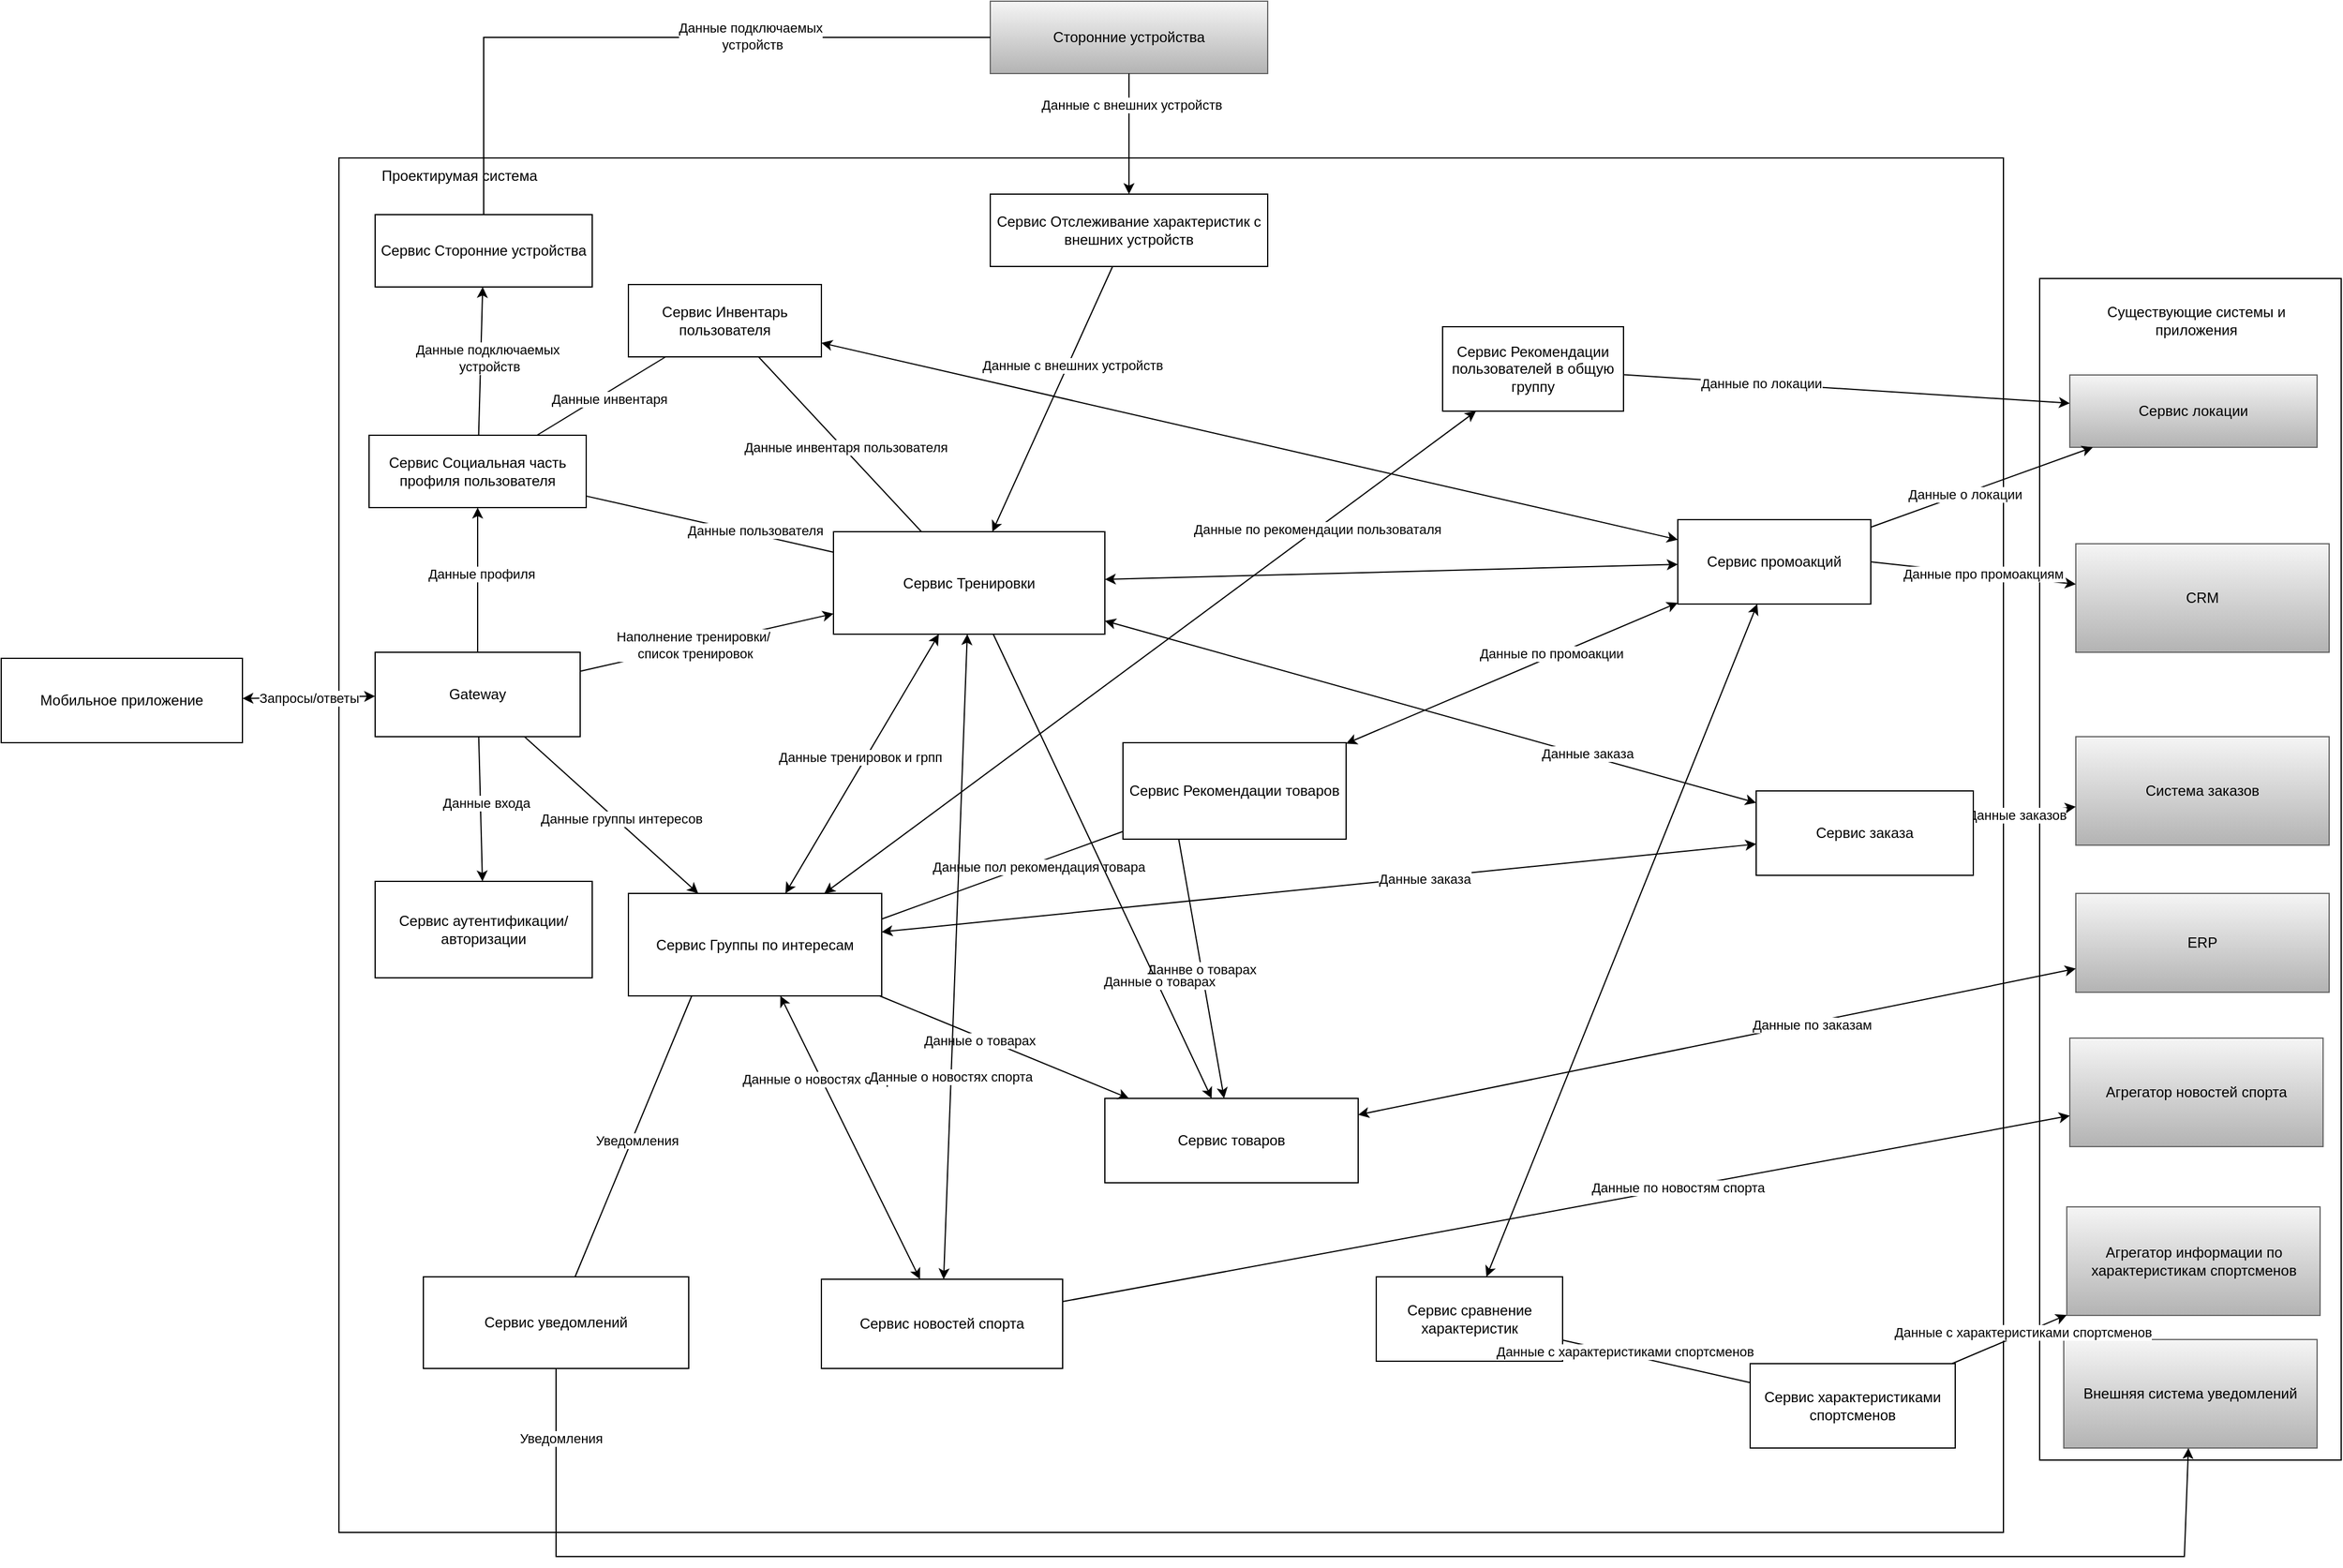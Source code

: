 <mxfile version="28.0.6">
  <diagram id="knsnF6ObBRKme7ACtTA0" name="Страница 1">
    <mxGraphModel dx="2292" dy="1654" grid="1" gridSize="10" guides="1" tooltips="1" connect="1" arrows="1" fold="1" page="1" pageScale="1" pageWidth="1169" pageHeight="827" math="0" shadow="0">
      <root>
        <mxCell id="0" />
        <mxCell id="1" parent="0" />
        <mxCell id="5rGbsbJMOas40W4paa9o-69" value="" style="rounded=0;whiteSpace=wrap;html=1;" vertex="1" parent="1">
          <mxGeometry x="1360" y="-500" width="250" height="980" as="geometry" />
        </mxCell>
        <mxCell id="5rGbsbJMOas40W4paa9o-66" value="Мобильное приложение" style="rounded=0;whiteSpace=wrap;html=1;" vertex="1" parent="1">
          <mxGeometry x="-330" y="-185" width="200" height="70" as="geometry" />
        </mxCell>
        <mxCell id="5rGbsbJMOas40W4paa9o-63" value="" style="rounded=0;whiteSpace=wrap;html=1;" vertex="1" parent="1">
          <mxGeometry x="-50" y="-600" width="1380" height="1140" as="geometry" />
        </mxCell>
        <mxCell id="uNtTc-Wmph4pzVrM2ROG-3" value="Сервис Тренировки" style="rounded=0;whiteSpace=wrap;html=1;" parent="1" vertex="1">
          <mxGeometry x="360" y="-290" width="225" height="85" as="geometry" />
        </mxCell>
        <mxCell id="uNtTc-Wmph4pzVrM2ROG-4" value="Сервис Группы по интересам" style="rounded=0;whiteSpace=wrap;html=1;" parent="1" vertex="1">
          <mxGeometry x="190" y="10" width="210" height="85" as="geometry" />
        </mxCell>
        <mxCell id="Q4NwFkbrb7sqt-uBTXur-2" value="Сервис товаров" style="rounded=0;whiteSpace=wrap;html=1;" parent="1" vertex="1">
          <mxGeometry x="585" y="180" width="210" height="70" as="geometry" />
        </mxCell>
        <mxCell id="Q4NwFkbrb7sqt-uBTXur-11" value="ERP" style="rounded=0;whiteSpace=wrap;html=1;fillColor=#f5f5f5;strokeColor=#666666;gradientColor=#b3b3b3;" parent="1" vertex="1">
          <mxGeometry x="1390" y="10" width="210" height="82" as="geometry" />
        </mxCell>
        <mxCell id="Q4NwFkbrb7sqt-uBTXur-12" value="" style="endArrow=classic;html=1;rounded=0;startArrow=classic;startFill=1;endFill=1;" parent="1" source="Q4NwFkbrb7sqt-uBTXur-2" target="Q4NwFkbrb7sqt-uBTXur-11" edge="1">
          <mxGeometry width="50" height="50" relative="1" as="geometry">
            <mxPoint x="450" y="290" as="sourcePoint" />
            <mxPoint x="500" y="240" as="targetPoint" />
          </mxGeometry>
        </mxCell>
        <mxCell id="5rGbsbJMOas40W4paa9o-215" value="Данные по заказам" style="edgeLabel;html=1;align=center;verticalAlign=middle;resizable=0;points=[];" vertex="1" connectable="0" parent="Q4NwFkbrb7sqt-uBTXur-12">
          <mxGeometry x="0.262" y="-2" relative="1" as="geometry">
            <mxPoint as="offset" />
          </mxGeometry>
        </mxCell>
        <mxCell id="Q4NwFkbrb7sqt-uBTXur-15" value="" style="endArrow=classic;html=1;rounded=0;startArrow=classic;startFill=1;endFill=1;" parent="1" source="uNtTc-Wmph4pzVrM2ROG-4" target="uNtTc-Wmph4pzVrM2ROG-3" edge="1">
          <mxGeometry width="50" height="50" relative="1" as="geometry">
            <mxPoint x="450" y="230" as="sourcePoint" />
            <mxPoint x="470" y="120" as="targetPoint" />
          </mxGeometry>
        </mxCell>
        <mxCell id="5rGbsbJMOas40W4paa9o-195" value="Данные тренировок и грпп" style="edgeLabel;html=1;align=center;verticalAlign=middle;resizable=0;points=[];" vertex="1" connectable="0" parent="Q4NwFkbrb7sqt-uBTXur-15">
          <mxGeometry x="0.028" y="5" relative="1" as="geometry">
            <mxPoint as="offset" />
          </mxGeometry>
        </mxCell>
        <mxCell id="5rGbsbJMOas40W4paa9o-3" value="Сервис локации" style="rounded=0;whiteSpace=wrap;html=1;fillColor=#f5f5f5;strokeColor=#666666;gradientColor=#b3b3b3;" vertex="1" parent="1">
          <mxGeometry x="1385" y="-420" width="205" height="60" as="geometry" />
        </mxCell>
        <mxCell id="5rGbsbJMOas40W4paa9o-12" value="" style="endArrow=classic;html=1;rounded=0;endFill=1;" edge="1" parent="1" source="uNtTc-Wmph4pzVrM2ROG-4" target="Q4NwFkbrb7sqt-uBTXur-2">
          <mxGeometry width="50" height="50" relative="1" as="geometry">
            <mxPoint x="250" y="200" as="sourcePoint" />
            <mxPoint x="300" y="150" as="targetPoint" />
          </mxGeometry>
        </mxCell>
        <mxCell id="5rGbsbJMOas40W4paa9o-196" value="Данные о товарах" style="edgeLabel;html=1;align=center;verticalAlign=middle;resizable=0;points=[];" vertex="1" connectable="0" parent="5rGbsbJMOas40W4paa9o-12">
          <mxGeometry x="-0.189" y="-2" relative="1" as="geometry">
            <mxPoint as="offset" />
          </mxGeometry>
        </mxCell>
        <mxCell id="5rGbsbJMOas40W4paa9o-15" value="Сервис Социальная часть профиля пользователя" style="rounded=0;whiteSpace=wrap;html=1;" vertex="1" parent="1">
          <mxGeometry x="-25" y="-370" width="180" height="60" as="geometry" />
        </mxCell>
        <mxCell id="5rGbsbJMOas40W4paa9o-22" value="" style="endArrow=none;html=1;rounded=0;" edge="1" parent="1" source="5rGbsbJMOas40W4paa9o-21" target="5rGbsbJMOas40W4paa9o-15">
          <mxGeometry width="50" height="50" relative="1" as="geometry">
            <mxPoint x="320" y="-150" as="sourcePoint" />
            <mxPoint x="370" y="-200" as="targetPoint" />
          </mxGeometry>
        </mxCell>
        <mxCell id="5rGbsbJMOas40W4paa9o-190" value="Данные инвентаря" style="edgeLabel;html=1;align=center;verticalAlign=middle;resizable=0;points=[];" vertex="1" connectable="0" parent="5rGbsbJMOas40W4paa9o-22">
          <mxGeometry x="-0.074" y="4" relative="1" as="geometry">
            <mxPoint y="1" as="offset" />
          </mxGeometry>
        </mxCell>
        <mxCell id="5rGbsbJMOas40W4paa9o-28" value="Система заказов" style="rounded=0;whiteSpace=wrap;html=1;fillColor=#f5f5f5;strokeColor=#666666;gradientColor=#b3b3b3;" vertex="1" parent="1">
          <mxGeometry x="1390" y="-120" width="210" height="90" as="geometry" />
        </mxCell>
        <mxCell id="5rGbsbJMOas40W4paa9o-33" value="Сервис уведомлений" style="rounded=0;whiteSpace=wrap;html=1;" vertex="1" parent="1">
          <mxGeometry x="20" y="328" width="220" height="76" as="geometry" />
        </mxCell>
        <mxCell id="5rGbsbJMOas40W4paa9o-35" value="" style="endArrow=none;html=1;rounded=0;exitX=0.25;exitY=1;exitDx=0;exitDy=0;" edge="1" parent="1" source="uNtTc-Wmph4pzVrM2ROG-4" target="5rGbsbJMOas40W4paa9o-33">
          <mxGeometry width="50" height="50" relative="1" as="geometry">
            <mxPoint x="80" y="80" as="sourcePoint" />
            <mxPoint x="193" y="230" as="targetPoint" />
            <Array as="points" />
          </mxGeometry>
        </mxCell>
        <mxCell id="5rGbsbJMOas40W4paa9o-197" value="Уведомления" style="edgeLabel;html=1;align=center;verticalAlign=middle;resizable=0;points=[];" vertex="1" connectable="0" parent="5rGbsbJMOas40W4paa9o-35">
          <mxGeometry x="0.02" y="4" relative="1" as="geometry">
            <mxPoint as="offset" />
          </mxGeometry>
        </mxCell>
        <mxCell id="5rGbsbJMOas40W4paa9o-41" value="Сторонние устройства" style="rounded=0;whiteSpace=wrap;html=1;fillColor=#f5f5f5;strokeColor=#666666;gradientColor=#b3b3b3;" vertex="1" parent="1">
          <mxGeometry x="490" y="-730" width="230" height="60" as="geometry" />
        </mxCell>
        <mxCell id="5rGbsbJMOas40W4paa9o-42" value="" style="endArrow=none;html=1;rounded=0;startArrow=classic;startFill=1;" edge="1" parent="1" source="5rGbsbJMOas40W4paa9o-94" target="5rGbsbJMOas40W4paa9o-41">
          <mxGeometry width="50" height="50" relative="1" as="geometry">
            <mxPoint x="950" y="-10" as="sourcePoint" />
            <mxPoint x="1000" y="-60" as="targetPoint" />
          </mxGeometry>
        </mxCell>
        <mxCell id="5rGbsbJMOas40W4paa9o-219" value="Данные с внешних устройств" style="edgeLabel;html=1;align=center;verticalAlign=middle;resizable=0;points=[];" vertex="1" connectable="0" parent="5rGbsbJMOas40W4paa9o-42">
          <mxGeometry x="0.48" y="-2" relative="1" as="geometry">
            <mxPoint as="offset" />
          </mxGeometry>
        </mxCell>
        <mxCell id="5rGbsbJMOas40W4paa9o-21" value="Сервис Инвентарь пользователя" style="rounded=0;whiteSpace=wrap;html=1;" vertex="1" parent="1">
          <mxGeometry x="190" y="-495" width="160" height="60" as="geometry" />
        </mxCell>
        <mxCell id="5rGbsbJMOas40W4paa9o-44" value="" style="endArrow=none;html=1;rounded=0;exitX=0.5;exitY=0;exitDx=0;exitDy=0;" edge="1" parent="1" source="5rGbsbJMOas40W4paa9o-97" target="5rGbsbJMOas40W4paa9o-41">
          <mxGeometry width="50" height="50" relative="1" as="geometry">
            <mxPoint x="400" y="-380" as="sourcePoint" />
            <mxPoint x="450" y="-430" as="targetPoint" />
            <Array as="points">
              <mxPoint x="70" y="-700" />
            </Array>
          </mxGeometry>
        </mxCell>
        <mxCell id="5rGbsbJMOas40W4paa9o-220" value="Данные подключаемых&lt;div&gt;&amp;nbsp;устройств&lt;/div&gt;" style="edgeLabel;html=1;align=center;verticalAlign=middle;resizable=0;points=[];" vertex="1" connectable="0" parent="5rGbsbJMOas40W4paa9o-44">
          <mxGeometry x="0.292" y="1" relative="1" as="geometry">
            <mxPoint x="1" as="offset" />
          </mxGeometry>
        </mxCell>
        <mxCell id="5rGbsbJMOas40W4paa9o-46" value="Сервис промоакций" style="rounded=0;whiteSpace=wrap;html=1;" vertex="1" parent="1">
          <mxGeometry x="1060" y="-300" width="160" height="70" as="geometry" />
        </mxCell>
        <mxCell id="5rGbsbJMOas40W4paa9o-47" value="Сервис новостей спорта" style="rounded=0;whiteSpace=wrap;html=1;" vertex="1" parent="1">
          <mxGeometry x="350" y="330" width="200" height="74" as="geometry" />
        </mxCell>
        <mxCell id="5rGbsbJMOas40W4paa9o-52" value="" style="endArrow=classic;html=1;rounded=0;endFill=1;" edge="1" parent="1" source="5rGbsbJMOas40W4paa9o-46" target="5rGbsbJMOas40W4paa9o-3">
          <mxGeometry width="50" height="50" relative="1" as="geometry">
            <mxPoint x="780" y="50" as="sourcePoint" />
            <mxPoint x="830" as="targetPoint" />
          </mxGeometry>
        </mxCell>
        <mxCell id="5rGbsbJMOas40W4paa9o-212" value="Данные о локации" style="edgeLabel;html=1;align=center;verticalAlign=middle;resizable=0;points=[];" vertex="1" connectable="0" parent="5rGbsbJMOas40W4paa9o-52">
          <mxGeometry x="-0.155" y="-1" relative="1" as="geometry">
            <mxPoint as="offset" />
          </mxGeometry>
        </mxCell>
        <mxCell id="5rGbsbJMOas40W4paa9o-54" value="" style="endArrow=classic;html=1;rounded=0;startArrow=classic;startFill=1;endFill=1;" edge="1" parent="1" source="5rGbsbJMOas40W4paa9o-47" target="uNtTc-Wmph4pzVrM2ROG-4">
          <mxGeometry width="50" height="50" relative="1" as="geometry">
            <mxPoint x="280" y="210" as="sourcePoint" />
            <mxPoint x="714.294" y="70.0" as="targetPoint" />
          </mxGeometry>
        </mxCell>
        <mxCell id="5rGbsbJMOas40W4paa9o-200" value="Данные о новостях спорта" style="edgeLabel;html=1;align=center;verticalAlign=middle;resizable=0;points=[];" vertex="1" connectable="0" parent="5rGbsbJMOas40W4paa9o-54">
          <mxGeometry x="0.408" y="-2" relative="1" as="geometry">
            <mxPoint as="offset" />
          </mxGeometry>
        </mxCell>
        <mxCell id="5rGbsbJMOas40W4paa9o-56" value="Агрегатор новостей спорта" style="rounded=0;whiteSpace=wrap;html=1;fillColor=#f5f5f5;strokeColor=#666666;gradientColor=#b3b3b3;" vertex="1" parent="1">
          <mxGeometry x="1385" y="130" width="210" height="90" as="geometry" />
        </mxCell>
        <mxCell id="5rGbsbJMOas40W4paa9o-57" value="" style="endArrow=classic;html=1;rounded=0;startArrow=none;startFill=0;endFill=1;" edge="1" parent="1" source="5rGbsbJMOas40W4paa9o-47" target="5rGbsbJMOas40W4paa9o-56">
          <mxGeometry width="50" height="50" relative="1" as="geometry">
            <mxPoint x="630" y="30" as="sourcePoint" />
            <mxPoint x="680" y="-20" as="targetPoint" />
          </mxGeometry>
        </mxCell>
        <mxCell id="5rGbsbJMOas40W4paa9o-216" value="Данные по новостям спорта" style="edgeLabel;html=1;align=center;verticalAlign=middle;resizable=0;points=[];" vertex="1" connectable="0" parent="5rGbsbJMOas40W4paa9o-57">
          <mxGeometry x="0.221" y="1" relative="1" as="geometry">
            <mxPoint as="offset" />
          </mxGeometry>
        </mxCell>
        <mxCell id="5rGbsbJMOas40W4paa9o-58" value="CRM" style="rounded=0;whiteSpace=wrap;html=1;fillColor=#f5f5f5;strokeColor=#666666;gradientColor=#b3b3b3;" vertex="1" parent="1">
          <mxGeometry x="1390" y="-280" width="210" height="90" as="geometry" />
        </mxCell>
        <mxCell id="5rGbsbJMOas40W4paa9o-59" value="" style="endArrow=classic;html=1;rounded=0;exitX=1;exitY=0.5;exitDx=0;exitDy=0;endFill=1;" edge="1" parent="1" source="5rGbsbJMOas40W4paa9o-46" target="5rGbsbJMOas40W4paa9o-58">
          <mxGeometry width="50" height="50" relative="1" as="geometry">
            <mxPoint x="690" y="30" as="sourcePoint" />
            <mxPoint x="740" y="-20" as="targetPoint" />
          </mxGeometry>
        </mxCell>
        <mxCell id="5rGbsbJMOas40W4paa9o-213" value="Данные про промоакциям" style="edgeLabel;html=1;align=center;verticalAlign=middle;resizable=0;points=[];" vertex="1" connectable="0" parent="5rGbsbJMOas40W4paa9o-59">
          <mxGeometry x="0.085" relative="1" as="geometry">
            <mxPoint as="offset" />
          </mxGeometry>
        </mxCell>
        <mxCell id="5rGbsbJMOas40W4paa9o-67" value="Проектирумая система" style="text;html=1;align=center;verticalAlign=middle;whiteSpace=wrap;rounded=0;" vertex="1" parent="1">
          <mxGeometry x="-40" y="-600" width="180" height="30" as="geometry" />
        </mxCell>
        <mxCell id="5rGbsbJMOas40W4paa9o-70" value="Существующие системы и приложения" style="text;html=1;align=center;verticalAlign=middle;whiteSpace=wrap;rounded=0;" vertex="1" parent="1">
          <mxGeometry x="1410" y="-480" width="160" height="30" as="geometry" />
        </mxCell>
        <mxCell id="5rGbsbJMOas40W4paa9o-77" value="Сервис Рекомендации товаров" style="rounded=0;whiteSpace=wrap;html=1;" vertex="1" parent="1">
          <mxGeometry x="600" y="-115" width="185" height="80" as="geometry" />
        </mxCell>
        <mxCell id="5rGbsbJMOas40W4paa9o-78" value="Даннве о товарах" style="endArrow=none;html=1;rounded=0;startArrow=classic;startFill=1;entryX=0.25;entryY=1;entryDx=0;entryDy=0;" edge="1" parent="1" source="Q4NwFkbrb7sqt-uBTXur-2" target="5rGbsbJMOas40W4paa9o-77">
          <mxGeometry width="50" height="50" relative="1" as="geometry">
            <mxPoint x="510" y="-110" as="sourcePoint" />
            <mxPoint x="560" y="-160" as="targetPoint" />
          </mxGeometry>
        </mxCell>
        <mxCell id="5rGbsbJMOas40W4paa9o-83" value="Агрегатор&amp;nbsp;информации по характеристикам спортсменов" style="rounded=0;whiteSpace=wrap;html=1;fillColor=#f5f5f5;strokeColor=#666666;gradientColor=#b3b3b3;" vertex="1" parent="1">
          <mxGeometry x="1382.5" y="270" width="210" height="90" as="geometry" />
        </mxCell>
        <mxCell id="5rGbsbJMOas40W4paa9o-84" value="Сервис сравнение характеристик" style="rounded=0;whiteSpace=wrap;html=1;" vertex="1" parent="1">
          <mxGeometry x="810" y="328" width="154.5" height="70" as="geometry" />
        </mxCell>
        <mxCell id="5rGbsbJMOas40W4paa9o-87" value="Сервис Рекомендации пользователей в общую группу" style="rounded=0;whiteSpace=wrap;html=1;" vertex="1" parent="1">
          <mxGeometry x="865" y="-460" width="150" height="70" as="geometry" />
        </mxCell>
        <mxCell id="5rGbsbJMOas40W4paa9o-89" value="" style="endArrow=classic;html=1;rounded=0;endFill=1;" edge="1" parent="1" source="5rGbsbJMOas40W4paa9o-87" target="5rGbsbJMOas40W4paa9o-3">
          <mxGeometry width="50" height="50" relative="1" as="geometry">
            <mxPoint x="640" y="-220" as="sourcePoint" />
            <mxPoint x="690" y="-270" as="targetPoint" />
          </mxGeometry>
        </mxCell>
        <mxCell id="5rGbsbJMOas40W4paa9o-211" value="Данные по локации" style="edgeLabel;html=1;align=center;verticalAlign=middle;resizable=0;points=[];" vertex="1" connectable="0" parent="5rGbsbJMOas40W4paa9o-89">
          <mxGeometry x="-0.389" relative="1" as="geometry">
            <mxPoint as="offset" />
          </mxGeometry>
        </mxCell>
        <mxCell id="5rGbsbJMOas40W4paa9o-91" value="" style="endArrow=classic;html=1;rounded=0;startArrow=classic;startFill=1;endFill=1;" edge="1" parent="1" source="5rGbsbJMOas40W4paa9o-46" target="uNtTc-Wmph4pzVrM2ROG-3">
          <mxGeometry width="50" height="50" relative="1" as="geometry">
            <mxPoint x="888" y="-262.938" as="sourcePoint" />
            <mxPoint x="690" y="-40" as="targetPoint" />
          </mxGeometry>
        </mxCell>
        <mxCell id="5rGbsbJMOas40W4paa9o-93" value="&lt;p style=&quot;margin: 0cm; font-size: 12pt; font-family: &amp;quot;Times New Roman&amp;quot;, serif; text-align: start; text-wrap-mode: wrap;&quot; class=&quot;MsoNormal&quot;&gt;&lt;br&gt;&lt;/p&gt;" style="edgeLabel;html=1;align=center;verticalAlign=middle;resizable=0;points=[];" vertex="1" connectable="0" parent="5rGbsbJMOas40W4paa9o-91">
          <mxGeometry x="0.079" y="2" relative="1" as="geometry">
            <mxPoint x="57" y="-49" as="offset" />
          </mxGeometry>
        </mxCell>
        <mxCell id="5rGbsbJMOas40W4paa9o-92" value="" style="endArrow=none;html=1;rounded=0;" edge="1" parent="1" source="5rGbsbJMOas40W4paa9o-139" target="5rGbsbJMOas40W4paa9o-84">
          <mxGeometry width="50" height="50" relative="1" as="geometry">
            <mxPoint x="640" y="70" as="sourcePoint" />
            <mxPoint x="690" y="20" as="targetPoint" />
          </mxGeometry>
        </mxCell>
        <mxCell id="5rGbsbJMOas40W4paa9o-218" value="Данные с характеристиками спортсменов" style="edgeLabel;html=1;align=center;verticalAlign=middle;resizable=0;points=[];" vertex="1" connectable="0" parent="5rGbsbJMOas40W4paa9o-92">
          <mxGeometry x="0.341" y="-2" relative="1" as="geometry">
            <mxPoint as="offset" />
          </mxGeometry>
        </mxCell>
        <mxCell id="5rGbsbJMOas40W4paa9o-94" value="Сервис Отслеживание характеристик с внешних устройств" style="rounded=0;whiteSpace=wrap;html=1;" vertex="1" parent="1">
          <mxGeometry x="490" y="-570" width="230" height="60" as="geometry" />
        </mxCell>
        <mxCell id="5rGbsbJMOas40W4paa9o-95" value="" style="endArrow=none;html=1;rounded=0;startArrow=classic;startFill=1;" edge="1" parent="1" source="uNtTc-Wmph4pzVrM2ROG-3" target="5rGbsbJMOas40W4paa9o-94">
          <mxGeometry width="50" height="50" relative="1" as="geometry">
            <mxPoint x="640" y="-410" as="sourcePoint" />
            <mxPoint x="596.747" y="-435" as="targetPoint" />
          </mxGeometry>
        </mxCell>
        <mxCell id="5rGbsbJMOas40W4paa9o-192" value="Данные с внешних устройств" style="edgeLabel;html=1;align=center;verticalAlign=middle;resizable=0;points=[];" vertex="1" connectable="0" parent="5rGbsbJMOas40W4paa9o-95">
          <mxGeometry x="0.27" y="-3" relative="1" as="geometry">
            <mxPoint as="offset" />
          </mxGeometry>
        </mxCell>
        <mxCell id="5rGbsbJMOas40W4paa9o-97" value="Сервис Сторонние устройства" style="rounded=0;whiteSpace=wrap;html=1;" vertex="1" parent="1">
          <mxGeometry x="-20" y="-553" width="180" height="60" as="geometry" />
        </mxCell>
        <mxCell id="5rGbsbJMOas40W4paa9o-98" value="" style="endArrow=classic;html=1;rounded=0;endFill=1;" edge="1" parent="1" source="5rGbsbJMOas40W4paa9o-15" target="5rGbsbJMOas40W4paa9o-97">
          <mxGeometry width="50" height="50" relative="1" as="geometry">
            <mxPoint x="640" y="-320" as="sourcePoint" />
            <mxPoint x="690" y="-370" as="targetPoint" />
          </mxGeometry>
        </mxCell>
        <mxCell id="5rGbsbJMOas40W4paa9o-189" value="Данные подключаемых&lt;div&gt;&amp;nbsp;устройств&lt;/div&gt;" style="edgeLabel;html=1;align=center;verticalAlign=middle;resizable=0;points=[];" vertex="1" connectable="0" parent="5rGbsbJMOas40W4paa9o-98">
          <mxGeometry x="0.043" y="-5" relative="1" as="geometry">
            <mxPoint as="offset" />
          </mxGeometry>
        </mxCell>
        <mxCell id="5rGbsbJMOas40W4paa9o-104" value="Сервис аутентификации/авторизации" style="rounded=0;whiteSpace=wrap;html=1;" vertex="1" parent="1">
          <mxGeometry x="-20" width="180" height="80" as="geometry" />
        </mxCell>
        <mxCell id="5rGbsbJMOas40W4paa9o-107" value="Внешняя система уведомлений" style="rounded=0;whiteSpace=wrap;html=1;fillColor=#f5f5f5;strokeColor=#666666;gradientColor=#b3b3b3;" vertex="1" parent="1">
          <mxGeometry x="1380" y="380" width="210" height="90" as="geometry" />
        </mxCell>
        <mxCell id="5rGbsbJMOas40W4paa9o-108" value="" style="endArrow=classic;html=1;rounded=0;" edge="1" parent="1" source="5rGbsbJMOas40W4paa9o-33" target="5rGbsbJMOas40W4paa9o-107">
          <mxGeometry width="50" height="50" relative="1" as="geometry">
            <mxPoint x="760" y="60" as="sourcePoint" />
            <mxPoint x="1230" y="580" as="targetPoint" />
            <Array as="points">
              <mxPoint x="130" y="560" />
              <mxPoint x="1480" y="560" />
            </Array>
          </mxGeometry>
        </mxCell>
        <mxCell id="5rGbsbJMOas40W4paa9o-198" value="Уведомления" style="edgeLabel;html=1;align=center;verticalAlign=middle;resizable=0;points=[];" vertex="1" connectable="0" parent="5rGbsbJMOas40W4paa9o-108">
          <mxGeometry x="-0.929" y="4" relative="1" as="geometry">
            <mxPoint y="1" as="offset" />
          </mxGeometry>
        </mxCell>
        <mxCell id="5rGbsbJMOas40W4paa9o-109" value="" style="endArrow=classic;html=1;rounded=0;" edge="1" parent="1" source="5rGbsbJMOas40W4paa9o-112" target="uNtTc-Wmph4pzVrM2ROG-4">
          <mxGeometry width="50" height="50" relative="1" as="geometry">
            <mxPoint x="270" y="70" as="sourcePoint" />
            <mxPoint x="320" y="20" as="targetPoint" />
          </mxGeometry>
        </mxCell>
        <mxCell id="5rGbsbJMOas40W4paa9o-191" value="Данные группы интересов" style="edgeLabel;html=1;align=center;verticalAlign=middle;resizable=0;points=[];" vertex="1" connectable="0" parent="5rGbsbJMOas40W4paa9o-109">
          <mxGeometry x="0.077" y="3" relative="1" as="geometry">
            <mxPoint as="offset" />
          </mxGeometry>
        </mxCell>
        <mxCell id="5rGbsbJMOas40W4paa9o-110" value="" style="endArrow=classic;html=1;rounded=0;" edge="1" parent="1" source="5rGbsbJMOas40W4paa9o-112" target="uNtTc-Wmph4pzVrM2ROG-3">
          <mxGeometry width="50" height="50" relative="1" as="geometry">
            <mxPoint x="270" y="70" as="sourcePoint" />
            <mxPoint x="320" y="20" as="targetPoint" />
          </mxGeometry>
        </mxCell>
        <mxCell id="5rGbsbJMOas40W4paa9o-186" value="Наполнение тренировки/&amp;nbsp;&lt;div&gt;список тренировок&lt;/div&gt;" style="edgeLabel;html=1;align=center;verticalAlign=middle;resizable=0;points=[];" vertex="1" connectable="0" parent="5rGbsbJMOas40W4paa9o-110">
          <mxGeometry x="-0.099" y="1" relative="1" as="geometry">
            <mxPoint as="offset" />
          </mxGeometry>
        </mxCell>
        <mxCell id="5rGbsbJMOas40W4paa9o-111" value="" style="endArrow=classic;html=1;rounded=0;" edge="1" parent="1" source="5rGbsbJMOas40W4paa9o-112" target="5rGbsbJMOas40W4paa9o-15">
          <mxGeometry width="50" height="50" relative="1" as="geometry">
            <mxPoint x="270" y="-300" as="sourcePoint" />
            <mxPoint x="320" y="-350" as="targetPoint" />
          </mxGeometry>
        </mxCell>
        <mxCell id="5rGbsbJMOas40W4paa9o-188" value="Данные профиля" style="edgeLabel;html=1;align=center;verticalAlign=middle;resizable=0;points=[];" vertex="1" connectable="0" parent="5rGbsbJMOas40W4paa9o-111">
          <mxGeometry x="0.09" y="-3" relative="1" as="geometry">
            <mxPoint as="offset" />
          </mxGeometry>
        </mxCell>
        <mxCell id="5rGbsbJMOas40W4paa9o-112" value="Gateway" style="rounded=0;whiteSpace=wrap;html=1;" vertex="1" parent="1">
          <mxGeometry x="-20" y="-190" width="170" height="70" as="geometry" />
        </mxCell>
        <mxCell id="5rGbsbJMOas40W4paa9o-113" value="" style="endArrow=classic;html=1;rounded=0;startArrow=classic;startFill=1;" edge="1" parent="1" source="5rGbsbJMOas40W4paa9o-66" target="5rGbsbJMOas40W4paa9o-112">
          <mxGeometry width="50" height="50" relative="1" as="geometry">
            <mxPoint x="270" y="-160" as="sourcePoint" />
            <mxPoint x="320" y="-210" as="targetPoint" />
          </mxGeometry>
        </mxCell>
        <mxCell id="5rGbsbJMOas40W4paa9o-221" value="Запросы/ответы" style="edgeLabel;html=1;align=center;verticalAlign=middle;resizable=0;points=[];" vertex="1" connectable="0" parent="5rGbsbJMOas40W4paa9o-113">
          <mxGeometry x="-0.013" relative="1" as="geometry">
            <mxPoint as="offset" />
          </mxGeometry>
        </mxCell>
        <mxCell id="5rGbsbJMOas40W4paa9o-114" value="" style="endArrow=classic;html=1;rounded=0;" edge="1" parent="1" source="5rGbsbJMOas40W4paa9o-112" target="5rGbsbJMOas40W4paa9o-104">
          <mxGeometry width="50" height="50" relative="1" as="geometry">
            <mxPoint x="270" y="-160" as="sourcePoint" />
            <mxPoint x="320" y="-210" as="targetPoint" />
          </mxGeometry>
        </mxCell>
        <mxCell id="5rGbsbJMOas40W4paa9o-187" value="Данные входа" style="edgeLabel;html=1;align=center;verticalAlign=middle;resizable=0;points=[];" vertex="1" connectable="0" parent="5rGbsbJMOas40W4paa9o-114">
          <mxGeometry x="-0.087" y="4" relative="1" as="geometry">
            <mxPoint as="offset" />
          </mxGeometry>
        </mxCell>
        <mxCell id="5rGbsbJMOas40W4paa9o-123" value="" style="endArrow=none;html=1;rounded=0;" edge="1" parent="1" source="uNtTc-Wmph4pzVrM2ROG-3" target="5rGbsbJMOas40W4paa9o-21">
          <mxGeometry width="50" height="50" relative="1" as="geometry">
            <mxPoint x="790" y="-70" as="sourcePoint" />
            <mxPoint x="434.39" y="-310" as="targetPoint" />
          </mxGeometry>
        </mxCell>
        <mxCell id="5rGbsbJMOas40W4paa9o-193" value="Данные инвентаря пользователя" style="edgeLabel;html=1;align=center;verticalAlign=middle;resizable=0;points=[];" vertex="1" connectable="0" parent="5rGbsbJMOas40W4paa9o-123">
          <mxGeometry x="-0.048" y="-1" relative="1" as="geometry">
            <mxPoint as="offset" />
          </mxGeometry>
        </mxCell>
        <mxCell id="5rGbsbJMOas40W4paa9o-136" value="" style="endArrow=none;html=1;rounded=0;" edge="1" parent="1" source="5rGbsbJMOas40W4paa9o-15" target="uNtTc-Wmph4pzVrM2ROG-3">
          <mxGeometry width="50" height="50" relative="1" as="geometry">
            <mxPoint x="560" y="-180" as="sourcePoint" />
            <mxPoint x="240" y="-331.463" as="targetPoint" />
          </mxGeometry>
        </mxCell>
        <mxCell id="5rGbsbJMOas40W4paa9o-194" value="Данные пользователя" style="edgeLabel;html=1;align=center;verticalAlign=middle;resizable=0;points=[];" vertex="1" connectable="0" parent="5rGbsbJMOas40W4paa9o-136">
          <mxGeometry x="0.36" y="3" relative="1" as="geometry">
            <mxPoint as="offset" />
          </mxGeometry>
        </mxCell>
        <mxCell id="5rGbsbJMOas40W4paa9o-139" value="Сервис характеристиками спортсменов" style="rounded=0;whiteSpace=wrap;html=1;" vertex="1" parent="1">
          <mxGeometry x="1120" y="400" width="170" height="70" as="geometry" />
        </mxCell>
        <mxCell id="5rGbsbJMOas40W4paa9o-145" value="" style="endArrow=none;html=1;rounded=0;entryX=1;entryY=0.25;entryDx=0;entryDy=0;" edge="1" parent="1" source="5rGbsbJMOas40W4paa9o-77" target="uNtTc-Wmph4pzVrM2ROG-4">
          <mxGeometry width="50" height="50" relative="1" as="geometry">
            <mxPoint x="770" y="160" as="sourcePoint" />
            <mxPoint x="554.5" y="-126.959" as="targetPoint" />
          </mxGeometry>
        </mxCell>
        <mxCell id="5rGbsbJMOas40W4paa9o-206" value="Данные пол рекомендация товара" style="edgeLabel;html=1;align=center;verticalAlign=middle;resizable=0;points=[];" vertex="1" connectable="0" parent="5rGbsbJMOas40W4paa9o-145">
          <mxGeometry x="-0.284" y="3" relative="1" as="geometry">
            <mxPoint as="offset" />
          </mxGeometry>
        </mxCell>
        <mxCell id="5rGbsbJMOas40W4paa9o-146" value="" style="endArrow=classic;html=1;rounded=0;" edge="1" parent="1" source="5rGbsbJMOas40W4paa9o-147" target="5rGbsbJMOas40W4paa9o-28">
          <mxGeometry width="50" height="50" relative="1" as="geometry">
            <mxPoint x="770" y="150" as="sourcePoint" />
            <mxPoint x="820" y="100" as="targetPoint" />
          </mxGeometry>
        </mxCell>
        <mxCell id="5rGbsbJMOas40W4paa9o-214" value="Данные заказов" style="edgeLabel;html=1;align=center;verticalAlign=middle;resizable=0;points=[];" vertex="1" connectable="0" parent="5rGbsbJMOas40W4paa9o-146">
          <mxGeometry x="-0.155" relative="1" as="geometry">
            <mxPoint as="offset" />
          </mxGeometry>
        </mxCell>
        <mxCell id="5rGbsbJMOas40W4paa9o-147" value="Сервис заказа" style="rounded=0;whiteSpace=wrap;html=1;" vertex="1" parent="1">
          <mxGeometry x="1125" y="-75" width="180" height="70" as="geometry" />
        </mxCell>
        <mxCell id="5rGbsbJMOas40W4paa9o-150" value="" style="endArrow=classic;html=1;rounded=0;startArrow=classic;startFill=1;" edge="1" parent="1" source="uNtTc-Wmph4pzVrM2ROG-3" target="5rGbsbJMOas40W4paa9o-147">
          <mxGeometry width="50" height="50" relative="1" as="geometry">
            <mxPoint x="770" y="140" as="sourcePoint" />
            <mxPoint x="989.0" y="-123.341" as="targetPoint" />
          </mxGeometry>
        </mxCell>
        <mxCell id="5rGbsbJMOas40W4paa9o-204" value="Данные заказа" style="edgeLabel;html=1;align=center;verticalAlign=middle;resizable=0;points=[];" vertex="1" connectable="0" parent="5rGbsbJMOas40W4paa9o-150">
          <mxGeometry x="0.475" y="2" relative="1" as="geometry">
            <mxPoint x="1" as="offset" />
          </mxGeometry>
        </mxCell>
        <mxCell id="5rGbsbJMOas40W4paa9o-157" value="" style="endArrow=classic;html=1;rounded=0;startArrow=none;startFill=0;endFill=1;" edge="1" parent="1" source="5rGbsbJMOas40W4paa9o-139" target="5rGbsbJMOas40W4paa9o-83">
          <mxGeometry width="50" height="50" relative="1" as="geometry">
            <mxPoint x="1140" y="383" as="sourcePoint" />
            <mxPoint x="1965" y="230" as="targetPoint" />
          </mxGeometry>
        </mxCell>
        <mxCell id="5rGbsbJMOas40W4paa9o-217" value="Данные с характеристиками спортсменов" style="edgeLabel;html=1;align=center;verticalAlign=middle;resizable=0;points=[];" vertex="1" connectable="0" parent="5rGbsbJMOas40W4paa9o-157">
          <mxGeometry x="0.239" y="1" relative="1" as="geometry">
            <mxPoint as="offset" />
          </mxGeometry>
        </mxCell>
        <mxCell id="5rGbsbJMOas40W4paa9o-169" value="" style="endArrow=classic;html=1;rounded=0;startArrow=classic;startFill=1;endFill=1;" edge="1" parent="1" source="5rGbsbJMOas40W4paa9o-84" target="5rGbsbJMOas40W4paa9o-46">
          <mxGeometry width="50" height="50" relative="1" as="geometry">
            <mxPoint x="640" as="sourcePoint" />
            <mxPoint x="942.831" y="-245" as="targetPoint" />
          </mxGeometry>
        </mxCell>
        <mxCell id="5rGbsbJMOas40W4paa9o-170" value="&lt;p style=&quot;margin: 0cm; font-size: 12pt; font-family: &amp;quot;Times New Roman&amp;quot;, serif; text-align: start; text-wrap-mode: wrap;&quot; class=&quot;MsoNormal&quot;&gt;&lt;br&gt;&lt;/p&gt;" style="edgeLabel;html=1;align=center;verticalAlign=middle;resizable=0;points=[];" vertex="1" connectable="0" parent="5rGbsbJMOas40W4paa9o-169">
          <mxGeometry x="0.079" y="2" relative="1" as="geometry">
            <mxPoint x="57" y="-49" as="offset" />
          </mxGeometry>
        </mxCell>
        <mxCell id="5rGbsbJMOas40W4paa9o-171" value="" style="endArrow=classic;html=1;rounded=0;startArrow=classic;startFill=1;endFill=1;" edge="1" parent="1" source="5rGbsbJMOas40W4paa9o-77" target="5rGbsbJMOas40W4paa9o-46">
          <mxGeometry width="50" height="50" relative="1" as="geometry">
            <mxPoint x="1000" y="420" as="sourcePoint" />
            <mxPoint x="907.367" y="-245" as="targetPoint" />
          </mxGeometry>
        </mxCell>
        <mxCell id="5rGbsbJMOas40W4paa9o-172" value="&lt;p style=&quot;margin: 0cm; font-size: 12pt; font-family: &amp;quot;Times New Roman&amp;quot;, serif; text-align: start; text-wrap-mode: wrap;&quot; class=&quot;MsoNormal&quot;&gt;&lt;br&gt;&lt;/p&gt;" style="edgeLabel;html=1;align=center;verticalAlign=middle;resizable=0;points=[];" vertex="1" connectable="0" parent="5rGbsbJMOas40W4paa9o-171">
          <mxGeometry x="0.079" y="2" relative="1" as="geometry">
            <mxPoint x="57" y="-49" as="offset" />
          </mxGeometry>
        </mxCell>
        <mxCell id="5rGbsbJMOas40W4paa9o-205" value="Данные по промоакции" style="edgeLabel;html=1;align=center;verticalAlign=middle;resizable=0;points=[];" vertex="1" connectable="0" parent="5rGbsbJMOas40W4paa9o-171">
          <mxGeometry x="0.246" y="3" relative="1" as="geometry">
            <mxPoint as="offset" />
          </mxGeometry>
        </mxCell>
        <mxCell id="5rGbsbJMOas40W4paa9o-173" value="" style="endArrow=classic;startArrow=classic;html=1;rounded=0;" edge="1" parent="1" source="uNtTc-Wmph4pzVrM2ROG-4" target="5rGbsbJMOas40W4paa9o-87">
          <mxGeometry width="50" height="50" relative="1" as="geometry">
            <mxPoint x="724.953" y="30.0" as="sourcePoint" />
            <mxPoint x="500" y="-120" as="targetPoint" />
          </mxGeometry>
        </mxCell>
        <mxCell id="5rGbsbJMOas40W4paa9o-209" value="Данные по рекомендации пользоваталя" style="edgeLabel;html=1;align=center;verticalAlign=middle;resizable=0;points=[];" vertex="1" connectable="0" parent="5rGbsbJMOas40W4paa9o-173">
          <mxGeometry x="0.512" relative="1" as="geometry">
            <mxPoint as="offset" />
          </mxGeometry>
        </mxCell>
        <mxCell id="5rGbsbJMOas40W4paa9o-174" value="" style="endArrow=classic;html=1;rounded=0;endFill=1;" edge="1" parent="1" source="uNtTc-Wmph4pzVrM2ROG-3" target="Q4NwFkbrb7sqt-uBTXur-2">
          <mxGeometry width="50" height="50" relative="1" as="geometry">
            <mxPoint x="510" y="130" as="sourcePoint" />
            <mxPoint x="676" y="235" as="targetPoint" />
          </mxGeometry>
        </mxCell>
        <mxCell id="5rGbsbJMOas40W4paa9o-199" value="Данные о товарах" style="edgeLabel;html=1;align=center;verticalAlign=middle;resizable=0;points=[];" vertex="1" connectable="0" parent="5rGbsbJMOas40W4paa9o-174">
          <mxGeometry x="0.497" y="2" relative="1" as="geometry">
            <mxPoint as="offset" />
          </mxGeometry>
        </mxCell>
        <mxCell id="5rGbsbJMOas40W4paa9o-175" value="" style="endArrow=classic;html=1;rounded=0;endFill=1;startArrow=classic;startFill=1;" edge="1" parent="1" source="5rGbsbJMOas40W4paa9o-21" target="5rGbsbJMOas40W4paa9o-46">
          <mxGeometry width="50" height="50" relative="1" as="geometry">
            <mxPoint x="900" y="-180" as="sourcePoint" />
            <mxPoint x="888" y="-281.481" as="targetPoint" />
          </mxGeometry>
        </mxCell>
        <mxCell id="5rGbsbJMOas40W4paa9o-177" value="" style="endArrow=classic;html=1;rounded=0;startArrow=classic;startFill=1;" edge="1" parent="1" source="uNtTc-Wmph4pzVrM2ROG-4" target="5rGbsbJMOas40W4paa9o-147">
          <mxGeometry width="50" height="50" relative="1" as="geometry">
            <mxPoint x="950" y="114" as="sourcePoint" />
            <mxPoint x="989.0" y="-98.588" as="targetPoint" />
          </mxGeometry>
        </mxCell>
        <mxCell id="5rGbsbJMOas40W4paa9o-203" value="Данные заказа" style="edgeLabel;html=1;align=center;verticalAlign=middle;resizable=0;points=[];" vertex="1" connectable="0" parent="5rGbsbJMOas40W4paa9o-177">
          <mxGeometry x="0.24" y="-1" relative="1" as="geometry">
            <mxPoint as="offset" />
          </mxGeometry>
        </mxCell>
        <mxCell id="5rGbsbJMOas40W4paa9o-201" value="" style="endArrow=classic;startArrow=classic;html=1;rounded=0;" edge="1" parent="1" source="5rGbsbJMOas40W4paa9o-47" target="uNtTc-Wmph4pzVrM2ROG-3">
          <mxGeometry width="50" height="50" relative="1" as="geometry">
            <mxPoint x="820" y="150" as="sourcePoint" />
            <mxPoint x="870" y="100" as="targetPoint" />
          </mxGeometry>
        </mxCell>
        <mxCell id="5rGbsbJMOas40W4paa9o-202" value="Данные о новостях спорта" style="edgeLabel;html=1;align=center;verticalAlign=middle;resizable=0;points=[];" vertex="1" connectable="0" parent="5rGbsbJMOas40W4paa9o-201">
          <mxGeometry x="-0.371" y="1" relative="1" as="geometry">
            <mxPoint as="offset" />
          </mxGeometry>
        </mxCell>
      </root>
    </mxGraphModel>
  </diagram>
</mxfile>
